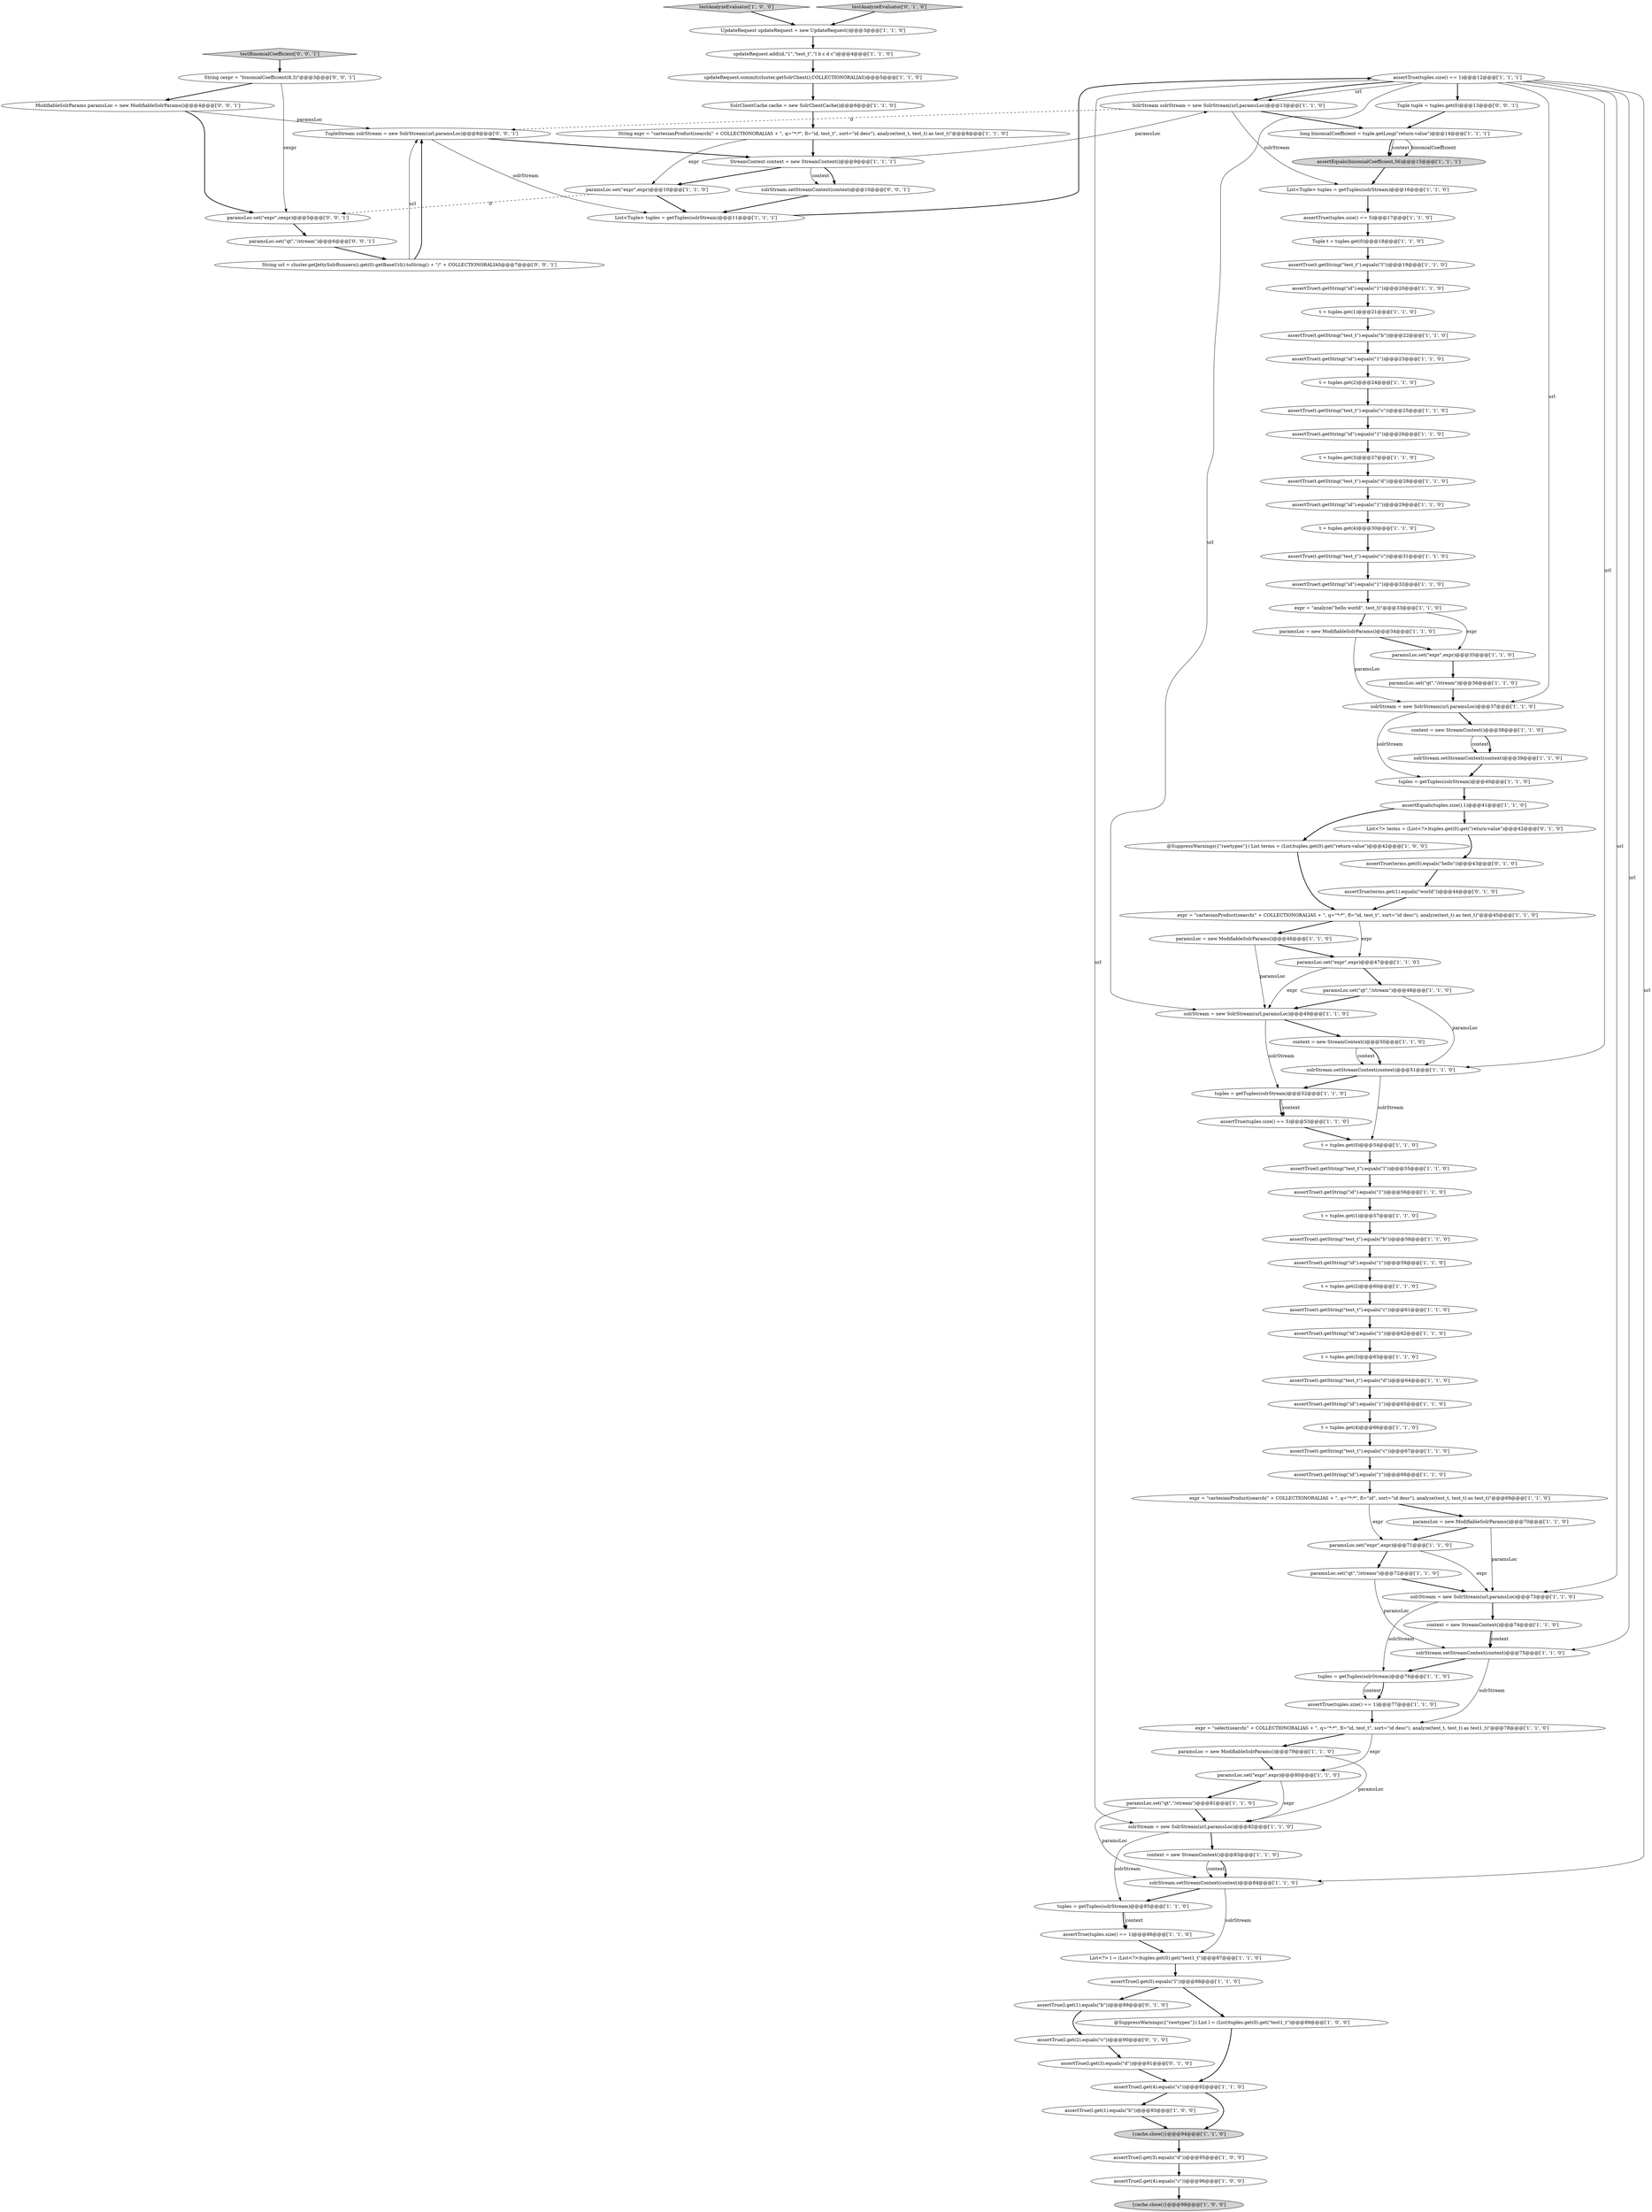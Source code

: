digraph {
55 [style = filled, label = "context = new StreamContext()@@@83@@@['1', '1', '0']", fillcolor = white, shape = ellipse image = "AAA0AAABBB1BBB"];
75 [style = filled, label = "paramsLoc.set(\"qt\",\"/stream\")@@@81@@@['1', '1', '0']", fillcolor = white, shape = ellipse image = "AAA0AAABBB1BBB"];
86 [style = filled, label = "paramsLoc.set(\"qt\",\"/stream\")@@@48@@@['1', '1', '0']", fillcolor = white, shape = ellipse image = "AAA0AAABBB1BBB"];
17 [style = filled, label = "@SuppressWarnings({\"rawtypes\"}) List terms = (List)tuples.get(0).get(\"return-value\")@@@42@@@['1', '0', '0']", fillcolor = white, shape = ellipse image = "AAA0AAABBB1BBB"];
14 [style = filled, label = "assertTrue(tuples.size() == 1)@@@77@@@['1', '1', '0']", fillcolor = white, shape = ellipse image = "AAA0AAABBB1BBB"];
0 [style = filled, label = "solrStream.setStreamContext(context)@@@51@@@['1', '1', '0']", fillcolor = white, shape = ellipse image = "AAA0AAABBB1BBB"];
96 [style = filled, label = "assertTrue(l.get(2).equals(\"c\"))@@@90@@@['0', '1', '0']", fillcolor = white, shape = ellipse image = "AAA0AAABBB2BBB"];
91 [style = filled, label = "List<?> terms = (List<?>)tuples.get(0).get(\"return-value\")@@@42@@@['0', '1', '0']", fillcolor = white, shape = ellipse image = "AAA0AAABBB2BBB"];
73 [style = filled, label = "t = tuples.get(0)@@@54@@@['1', '1', '0']", fillcolor = white, shape = ellipse image = "AAA0AAABBB1BBB"];
3 [style = filled, label = "assertTrue(tuples.size() == 5)@@@53@@@['1', '1', '0']", fillcolor = white, shape = ellipse image = "AAA0AAABBB1BBB"];
16 [style = filled, label = "paramsLoc = new ModifiableSolrParams()@@@70@@@['1', '1', '0']", fillcolor = white, shape = ellipse image = "AAA0AAABBB1BBB"];
99 [style = filled, label = "solrStream.setStreamContext(context)@@@10@@@['0', '0', '1']", fillcolor = white, shape = ellipse image = "AAA0AAABBB3BBB"];
4 [style = filled, label = "Tuple t = tuples.get(0)@@@18@@@['1', '1', '0']", fillcolor = white, shape = ellipse image = "AAA0AAABBB1BBB"];
37 [style = filled, label = "solrStream = new SolrStream(url,paramsLoc)@@@49@@@['1', '1', '0']", fillcolor = white, shape = ellipse image = "AAA0AAABBB1BBB"];
98 [style = filled, label = "testBinomialCoefficient['0', '0', '1']", fillcolor = lightgray, shape = diamond image = "AAA0AAABBB3BBB"];
61 [style = filled, label = "t = tuples.get(3)@@@27@@@['1', '1', '0']", fillcolor = white, shape = ellipse image = "AAA0AAABBB1BBB"];
65 [style = filled, label = "t = tuples.get(1)@@@21@@@['1', '1', '0']", fillcolor = white, shape = ellipse image = "AAA0AAABBB1BBB"];
2 [style = filled, label = "assertTrue(t.getString(\"test_t\").equals(\"l\"))@@@19@@@['1', '1', '0']", fillcolor = white, shape = ellipse image = "AAA0AAABBB1BBB"];
90 [style = filled, label = "tuples = getTuples(solrStream)@@@40@@@['1', '1', '0']", fillcolor = white, shape = ellipse image = "AAA0AAABBB1BBB"];
88 [style = filled, label = "expr = \"analyze(\"hello world\", test_t)\"@@@33@@@['1', '1', '0']", fillcolor = white, shape = ellipse image = "AAA0AAABBB1BBB"];
41 [style = filled, label = "context = new StreamContext()@@@50@@@['1', '1', '0']", fillcolor = white, shape = ellipse image = "AAA0AAABBB1BBB"];
66 [style = filled, label = "assertTrue(t.getString(\"id\").equals(\"1\"))@@@26@@@['1', '1', '0']", fillcolor = white, shape = ellipse image = "AAA0AAABBB1BBB"];
25 [style = filled, label = "assertTrue(l.get(1).equals(\"b\"))@@@93@@@['1', '0', '0']", fillcolor = white, shape = ellipse image = "AAA0AAABBB1BBB"];
34 [style = filled, label = "t = tuples.get(4)@@@30@@@['1', '1', '0']", fillcolor = white, shape = ellipse image = "AAA0AAABBB1BBB"];
23 [style = filled, label = "{cache.close()}@@@98@@@['1', '0', '0']", fillcolor = lightgray, shape = ellipse image = "AAA0AAABBB1BBB"];
67 [style = filled, label = "assertTrue(l.get(3).equals(\"d\"))@@@95@@@['1', '0', '0']", fillcolor = white, shape = ellipse image = "AAA0AAABBB1BBB"];
83 [style = filled, label = "StreamContext context = new StreamContext()@@@9@@@['1', '1', '1']", fillcolor = white, shape = ellipse image = "AAA0AAABBB1BBB"];
101 [style = filled, label = "String url = cluster.getJettySolrRunners().get(0).getBaseUrl().toString() + \"/\" + COLLECTIONORALIAS@@@7@@@['0', '0', '1']", fillcolor = white, shape = ellipse image = "AAA0AAABBB3BBB"];
76 [style = filled, label = "solrStream.setStreamContext(context)@@@39@@@['1', '1', '0']", fillcolor = white, shape = ellipse image = "AAA0AAABBB1BBB"];
22 [style = filled, label = "assertTrue(t.getString(\"id\").equals(\"1\"))@@@68@@@['1', '1', '0']", fillcolor = white, shape = ellipse image = "AAA0AAABBB1BBB"];
54 [style = filled, label = "t = tuples.get(3)@@@63@@@['1', '1', '0']", fillcolor = white, shape = ellipse image = "AAA0AAABBB1BBB"];
100 [style = filled, label = "Tuple tuple = tuples.get(0)@@@13@@@['0', '0', '1']", fillcolor = white, shape = ellipse image = "AAA0AAABBB3BBB"];
42 [style = filled, label = "context = new StreamContext()@@@38@@@['1', '1', '0']", fillcolor = white, shape = ellipse image = "AAA0AAABBB1BBB"];
71 [style = filled, label = "solrStream = new SolrStream(url,paramsLoc)@@@82@@@['1', '1', '0']", fillcolor = white, shape = ellipse image = "AAA0AAABBB1BBB"];
57 [style = filled, label = "assertTrue(tuples.size() == 1)@@@12@@@['1', '1', '1']", fillcolor = white, shape = ellipse image = "AAA0AAABBB1BBB"];
72 [style = filled, label = "assertTrue(l.get(4).equals(\"c\"))@@@96@@@['1', '0', '0']", fillcolor = white, shape = ellipse image = "AAA0AAABBB1BBB"];
106 [style = filled, label = "paramsLoc.set(\"expr\",cexpr)@@@5@@@['0', '0', '1']", fillcolor = white, shape = ellipse image = "AAA0AAABBB3BBB"];
10 [style = filled, label = "testAnalyzeEvaluator['1', '0', '0']", fillcolor = lightgray, shape = diamond image = "AAA0AAABBB1BBB"];
95 [style = filled, label = "testAnalyzeEvaluator['0', '1', '0']", fillcolor = lightgray, shape = diamond image = "AAA0AAABBB2BBB"];
70 [style = filled, label = "assertTrue(tuples.size() == 5)@@@17@@@['1', '1', '0']", fillcolor = white, shape = ellipse image = "AAA0AAABBB1BBB"];
60 [style = filled, label = "tuples = getTuples(solrStream)@@@85@@@['1', '1', '0']", fillcolor = white, shape = ellipse image = "AAA0AAABBB1BBB"];
19 [style = filled, label = "paramsLoc.set(\"expr\",expr)@@@71@@@['1', '1', '0']", fillcolor = white, shape = ellipse image = "AAA0AAABBB1BBB"];
31 [style = filled, label = "assertTrue(l.get(0).equals(\"l\"))@@@88@@@['1', '1', '0']", fillcolor = white, shape = ellipse image = "AAA0AAABBB1BBB"];
64 [style = filled, label = "updateRequest.commit(cluster.getSolrClient(),COLLECTIONORALIAS)@@@5@@@['1', '1', '0']", fillcolor = white, shape = ellipse image = "AAA0AAABBB1BBB"];
49 [style = filled, label = "SolrStream solrStream = new SolrStream(url,paramsLoc)@@@13@@@['1', '1', '0']", fillcolor = white, shape = ellipse image = "AAA0AAABBB1BBB"];
32 [style = filled, label = "tuples = getTuples(solrStream)@@@76@@@['1', '1', '0']", fillcolor = white, shape = ellipse image = "AAA0AAABBB1BBB"];
21 [style = filled, label = "paramsLoc.set(\"expr\",expr)@@@47@@@['1', '1', '0']", fillcolor = white, shape = ellipse image = "AAA0AAABBB1BBB"];
13 [style = filled, label = "assertTrue(t.getString(\"id\").equals(\"1\"))@@@65@@@['1', '1', '0']", fillcolor = white, shape = ellipse image = "AAA0AAABBB1BBB"];
39 [style = filled, label = "paramsLoc = new ModifiableSolrParams()@@@79@@@['1', '1', '0']", fillcolor = white, shape = ellipse image = "AAA0AAABBB1BBB"];
69 [style = filled, label = "assertTrue(t.getString(\"id\").equals(\"1\"))@@@29@@@['1', '1', '0']", fillcolor = white, shape = ellipse image = "AAA0AAABBB1BBB"];
24 [style = filled, label = "assertTrue(t.getString(\"test_t\").equals(\"d\"))@@@28@@@['1', '1', '0']", fillcolor = white, shape = ellipse image = "AAA0AAABBB1BBB"];
77 [style = filled, label = "expr = \"cartesianProduct(search(\" + COLLECTIONORALIAS + \", q=\"*:*\", fl=\"id\", sort=\"id desc\"), analyze(test_t, test_t) as test_t)\"@@@69@@@['1', '1', '0']", fillcolor = white, shape = ellipse image = "AAA0AAABBB1BBB"];
80 [style = filled, label = "expr = \"select(search(\" + COLLECTIONORALIAS + \", q=\"*:*\", fl=\"id, test_t\", sort=\"id desc\"), analyze(test_t, test_t) as test1_t)\"@@@78@@@['1', '1', '0']", fillcolor = white, shape = ellipse image = "AAA0AAABBB1BBB"];
52 [style = filled, label = "expr = \"cartesianProduct(search(\" + COLLECTIONORALIAS + \", q=\"*:*\", fl=\"id, test_t\", sort=\"id desc\"), analyze(test_t) as test_t)\"@@@45@@@['1', '1', '0']", fillcolor = white, shape = ellipse image = "AAA0AAABBB1BBB"];
78 [style = filled, label = "assertTrue(t.getString(\"test_t\").equals(\"c\"))@@@31@@@['1', '1', '0']", fillcolor = white, shape = ellipse image = "AAA0AAABBB1BBB"];
29 [style = filled, label = "solrStream = new SolrStream(url,paramsLoc)@@@73@@@['1', '1', '0']", fillcolor = white, shape = ellipse image = "AAA0AAABBB1BBB"];
20 [style = filled, label = "t = tuples.get(2)@@@24@@@['1', '1', '0']", fillcolor = white, shape = ellipse image = "AAA0AAABBB1BBB"];
11 [style = filled, label = "paramsLoc.set(\"qt\",\"/stream\")@@@36@@@['1', '1', '0']", fillcolor = white, shape = ellipse image = "AAA0AAABBB1BBB"];
8 [style = filled, label = "context = new StreamContext()@@@74@@@['1', '1', '0']", fillcolor = white, shape = ellipse image = "AAA0AAABBB1BBB"];
97 [style = filled, label = "assertTrue(l.get(1).equals(\"b\"))@@@89@@@['0', '1', '0']", fillcolor = white, shape = ellipse image = "AAA0AAABBB2BBB"];
104 [style = filled, label = "String cexpr = \"binomialCoefficient(8,3)\"@@@3@@@['0', '0', '1']", fillcolor = white, shape = ellipse image = "AAA0AAABBB3BBB"];
46 [style = filled, label = "assertTrue(t.getString(\"test_t\").equals(\"d\"))@@@64@@@['1', '1', '0']", fillcolor = white, shape = ellipse image = "AAA0AAABBB1BBB"];
79 [style = filled, label = "assertTrue(t.getString(\"test_t\").equals(\"l\"))@@@55@@@['1', '1', '0']", fillcolor = white, shape = ellipse image = "AAA0AAABBB1BBB"];
74 [style = filled, label = "assertTrue(t.getString(\"id\").equals(\"1\"))@@@56@@@['1', '1', '0']", fillcolor = white, shape = ellipse image = "AAA0AAABBB1BBB"];
27 [style = filled, label = "solrStream.setStreamContext(context)@@@75@@@['1', '1', '0']", fillcolor = white, shape = ellipse image = "AAA0AAABBB1BBB"];
18 [style = filled, label = "assertTrue(t.getString(\"id\").equals(\"1\"))@@@32@@@['1', '1', '0']", fillcolor = white, shape = ellipse image = "AAA0AAABBB1BBB"];
26 [style = filled, label = "paramsLoc.set(\"expr\",expr)@@@10@@@['1', '1', '0']", fillcolor = white, shape = ellipse image = "AAA0AAABBB1BBB"];
38 [style = filled, label = "tuples = getTuples(solrStream)@@@52@@@['1', '1', '0']", fillcolor = white, shape = ellipse image = "AAA0AAABBB1BBB"];
1 [style = filled, label = "updateRequest.add(id,\"1\",\"test_t\",\"l b c d c\")@@@4@@@['1', '1', '0']", fillcolor = white, shape = ellipse image = "AAA0AAABBB1BBB"];
6 [style = filled, label = "assertTrue(t.getString(\"test_t\").equals(\"c\"))@@@61@@@['1', '1', '0']", fillcolor = white, shape = ellipse image = "AAA0AAABBB1BBB"];
81 [style = filled, label = "assertTrue(t.getString(\"test_t\").equals(\"c\"))@@@67@@@['1', '1', '0']", fillcolor = white, shape = ellipse image = "AAA0AAABBB1BBB"];
93 [style = filled, label = "assertTrue(l.get(3).equals(\"d\"))@@@91@@@['0', '1', '0']", fillcolor = white, shape = ellipse image = "AAA0AAABBB2BBB"];
28 [style = filled, label = "t = tuples.get(1)@@@57@@@['1', '1', '0']", fillcolor = white, shape = ellipse image = "AAA0AAABBB1BBB"];
68 [style = filled, label = "List<Tuple> tuples = getTuples(solrStream)@@@16@@@['1', '1', '0']", fillcolor = white, shape = ellipse image = "AAA0AAABBB1BBB"];
43 [style = filled, label = "SolrClientCache cache = new SolrClientCache()@@@6@@@['1', '1', '0']", fillcolor = white, shape = ellipse image = "AAA0AAABBB1BBB"];
12 [style = filled, label = "paramsLoc.set(\"qt\",\"/stream\")@@@72@@@['1', '1', '0']", fillcolor = white, shape = ellipse image = "AAA0AAABBB1BBB"];
40 [style = filled, label = "assertTrue(t.getString(\"id\").equals(\"1\"))@@@59@@@['1', '1', '0']", fillcolor = white, shape = ellipse image = "AAA0AAABBB1BBB"];
45 [style = filled, label = "List<Tuple> tuples = getTuples(solrStream)@@@11@@@['1', '1', '1']", fillcolor = white, shape = ellipse image = "AAA0AAABBB1BBB"];
5 [style = filled, label = "List<?> l = (List<?>)tuples.get(0).get(\"test1_t\")@@@87@@@['1', '1', '0']", fillcolor = white, shape = ellipse image = "AAA0AAABBB1BBB"];
105 [style = filled, label = "paramsLoc.set(\"qt\",\"/stream\")@@@6@@@['0', '0', '1']", fillcolor = white, shape = ellipse image = "AAA0AAABBB3BBB"];
50 [style = filled, label = "paramsLoc = new ModifiableSolrParams()@@@46@@@['1', '1', '0']", fillcolor = white, shape = ellipse image = "AAA0AAABBB1BBB"];
84 [style = filled, label = "assertEquals(tuples.size(),1)@@@41@@@['1', '1', '0']", fillcolor = white, shape = ellipse image = "AAA0AAABBB1BBB"];
30 [style = filled, label = "assertTrue(t.getString(\"id\").equals(\"1\"))@@@20@@@['1', '1', '0']", fillcolor = white, shape = ellipse image = "AAA0AAABBB1BBB"];
89 [style = filled, label = "assertTrue(t.getString(\"test_t\").equals(\"b\"))@@@58@@@['1', '1', '0']", fillcolor = white, shape = ellipse image = "AAA0AAABBB1BBB"];
103 [style = filled, label = "ModifiableSolrParams paramsLoc = new ModifiableSolrParams()@@@4@@@['0', '0', '1']", fillcolor = white, shape = ellipse image = "AAA0AAABBB3BBB"];
48 [style = filled, label = "solrStream = new SolrStream(url,paramsLoc)@@@37@@@['1', '1', '0']", fillcolor = white, shape = ellipse image = "AAA0AAABBB1BBB"];
63 [style = filled, label = "String expr = \"cartesianProduct(search(\" + COLLECTIONORALIAS + \", q=\"*:*\", fl=\"id, test_t\", sort=\"id desc\"), analyze(test_t, test_t) as test_t)\"@@@8@@@['1', '1', '0']", fillcolor = white, shape = ellipse image = "AAA0AAABBB1BBB"];
82 [style = filled, label = "t = tuples.get(4)@@@66@@@['1', '1', '0']", fillcolor = white, shape = ellipse image = "AAA0AAABBB1BBB"];
47 [style = filled, label = "UpdateRequest updateRequest = new UpdateRequest()@@@3@@@['1', '1', '0']", fillcolor = white, shape = ellipse image = "AAA0AAABBB1BBB"];
58 [style = filled, label = "assertTrue(t.getString(\"test_t\").equals(\"b\"))@@@22@@@['1', '1', '0']", fillcolor = white, shape = ellipse image = "AAA0AAABBB1BBB"];
94 [style = filled, label = "assertTrue(terms.get(0).equals(\"hello\"))@@@43@@@['0', '1', '0']", fillcolor = white, shape = ellipse image = "AAA0AAABBB2BBB"];
51 [style = filled, label = "assertTrue(t.getString(\"id\").equals(\"1\"))@@@23@@@['1', '1', '0']", fillcolor = white, shape = ellipse image = "AAA0AAABBB1BBB"];
15 [style = filled, label = "@SuppressWarnings({\"rawtypes\"}) List l = (List)tuples.get(0).get(\"test1_t\")@@@89@@@['1', '0', '0']", fillcolor = white, shape = ellipse image = "AAA0AAABBB1BBB"];
92 [style = filled, label = "assertTrue(terms.get(1).equals(\"world\"))@@@44@@@['0', '1', '0']", fillcolor = white, shape = ellipse image = "AAA0AAABBB2BBB"];
9 [style = filled, label = "{cache.close()}@@@94@@@['1', '1', '0']", fillcolor = lightgray, shape = ellipse image = "AAA0AAABBB1BBB"];
102 [style = filled, label = "TupleStream solrStream = new SolrStream(url,paramsLoc)@@@8@@@['0', '0', '1']", fillcolor = white, shape = ellipse image = "AAA0AAABBB3BBB"];
36 [style = filled, label = "paramsLoc.set(\"expr\",expr)@@@35@@@['1', '1', '0']", fillcolor = white, shape = ellipse image = "AAA0AAABBB1BBB"];
87 [style = filled, label = "paramsLoc.set(\"expr\",expr)@@@80@@@['1', '1', '0']", fillcolor = white, shape = ellipse image = "AAA0AAABBB1BBB"];
56 [style = filled, label = "assertTrue(t.getString(\"test_t\").equals(\"c\"))@@@25@@@['1', '1', '0']", fillcolor = white, shape = ellipse image = "AAA0AAABBB1BBB"];
62 [style = filled, label = "t = tuples.get(2)@@@60@@@['1', '1', '0']", fillcolor = white, shape = ellipse image = "AAA0AAABBB1BBB"];
59 [style = filled, label = "assertTrue(l.get(4).equals(\"c\"))@@@92@@@['1', '1', '0']", fillcolor = white, shape = ellipse image = "AAA0AAABBB1BBB"];
44 [style = filled, label = "assertTrue(t.getString(\"id\").equals(\"1\"))@@@62@@@['1', '1', '0']", fillcolor = white, shape = ellipse image = "AAA0AAABBB1BBB"];
33 [style = filled, label = "solrStream.setStreamContext(context)@@@84@@@['1', '1', '0']", fillcolor = white, shape = ellipse image = "AAA0AAABBB1BBB"];
53 [style = filled, label = "assertEquals(binomialCoefficient,56)@@@15@@@['1', '1', '1']", fillcolor = lightgray, shape = ellipse image = "AAA0AAABBB1BBB"];
85 [style = filled, label = "paramsLoc = new ModifiableSolrParams()@@@34@@@['1', '1', '0']", fillcolor = white, shape = ellipse image = "AAA0AAABBB1BBB"];
7 [style = filled, label = "assertTrue(tuples.size() == 1)@@@86@@@['1', '1', '0']", fillcolor = white, shape = ellipse image = "AAA0AAABBB1BBB"];
35 [style = filled, label = "long binomialCoefficient = tuple.getLong(\"return-value\")@@@14@@@['1', '1', '1']", fillcolor = white, shape = ellipse image = "AAA0AAABBB1BBB"];
71->60 [style = solid, label="solrStream"];
57->37 [style = solid, label="url"];
8->27 [style = solid, label="context"];
10->47 [style = bold, label=""];
75->71 [style = bold, label=""];
29->8 [style = bold, label=""];
84->17 [style = bold, label=""];
93->59 [style = bold, label=""];
103->102 [style = solid, label="paramsLoc"];
40->62 [style = bold, label=""];
83->99 [style = bold, label=""];
27->32 [style = bold, label=""];
99->45 [style = bold, label=""];
21->86 [style = bold, label=""];
4->2 [style = bold, label=""];
77->19 [style = solid, label="expr"];
55->33 [style = solid, label="context"];
65->58 [style = bold, label=""];
83->49 [style = solid, label="paramsLoc"];
60->7 [style = solid, label="context"];
33->5 [style = solid, label="solrStream"];
26->106 [style = dashed, label="0"];
66->61 [style = bold, label=""];
20->56 [style = bold, label=""];
35->53 [style = solid, label="context"];
31->97 [style = bold, label=""];
48->90 [style = solid, label="solrStream"];
74->28 [style = bold, label=""];
102->45 [style = solid, label="solrStream"];
59->9 [style = bold, label=""];
39->87 [style = bold, label=""];
17->52 [style = bold, label=""];
54->46 [style = bold, label=""];
32->14 [style = solid, label="context"];
64->43 [style = bold, label=""];
80->87 [style = solid, label="expr"];
68->70 [style = bold, label=""];
28->89 [style = bold, label=""];
43->63 [style = bold, label=""];
21->37 [style = solid, label="expr"];
22->77 [style = bold, label=""];
29->32 [style = solid, label="solrStream"];
39->71 [style = solid, label="paramsLoc"];
47->1 [style = bold, label=""];
72->23 [style = bold, label=""];
42->76 [style = solid, label="context"];
70->4 [style = bold, label=""];
59->25 [style = bold, label=""];
69->34 [style = bold, label=""];
79->74 [style = bold, label=""];
84->91 [style = bold, label=""];
101->102 [style = solid, label="url"];
0->38 [style = bold, label=""];
49->35 [style = bold, label=""];
83->99 [style = solid, label="context"];
3->73 [style = bold, label=""];
8->27 [style = bold, label=""];
5->31 [style = bold, label=""];
19->29 [style = solid, label="expr"];
57->29 [style = solid, label="url"];
57->49 [style = solid, label="url"];
57->71 [style = solid, label="url"];
16->29 [style = solid, label="paramsLoc"];
90->84 [style = bold, label=""];
6->44 [style = bold, label=""];
89->40 [style = bold, label=""];
86->37 [style = bold, label=""];
57->49 [style = bold, label=""];
101->102 [style = bold, label=""];
26->45 [style = bold, label=""];
12->29 [style = bold, label=""];
25->9 [style = bold, label=""];
94->92 [style = bold, label=""];
86->0 [style = solid, label="paramsLoc"];
0->73 [style = solid, label="solrStream"];
102->83 [style = bold, label=""];
24->69 [style = bold, label=""];
15->59 [style = bold, label=""];
57->27 [style = solid, label="url"];
88->36 [style = solid, label="expr"];
31->15 [style = bold, label=""];
9->67 [style = bold, label=""];
85->36 [style = bold, label=""];
81->22 [style = bold, label=""];
57->48 [style = solid, label="url"];
33->60 [style = bold, label=""];
106->105 [style = bold, label=""];
63->83 [style = bold, label=""];
37->41 [style = bold, label=""];
48->42 [style = bold, label=""];
78->18 [style = bold, label=""];
62->6 [style = bold, label=""];
87->75 [style = bold, label=""];
57->33 [style = solid, label="url"];
103->106 [style = bold, label=""];
16->19 [style = bold, label=""];
32->14 [style = bold, label=""];
41->0 [style = bold, label=""];
67->72 [style = bold, label=""];
34->78 [style = bold, label=""];
97->96 [style = bold, label=""];
12->27 [style = solid, label="paramsLoc"];
88->85 [style = bold, label=""];
57->0 [style = solid, label="url"];
100->35 [style = bold, label=""];
96->93 [style = bold, label=""];
85->48 [style = solid, label="paramsLoc"];
41->0 [style = solid, label="context"];
49->102 [style = dashed, label="0"];
37->38 [style = solid, label="solrStream"];
71->55 [style = bold, label=""];
35->53 [style = solid, label="binomialCoefficient"];
36->11 [style = bold, label=""];
7->5 [style = bold, label=""];
55->33 [style = bold, label=""];
51->20 [style = bold, label=""];
50->37 [style = solid, label="paramsLoc"];
35->53 [style = bold, label=""];
83->26 [style = bold, label=""];
82->81 [style = bold, label=""];
91->94 [style = bold, label=""];
45->57 [style = bold, label=""];
76->90 [style = bold, label=""];
46->13 [style = bold, label=""];
104->103 [style = bold, label=""];
95->47 [style = bold, label=""];
42->76 [style = bold, label=""];
80->39 [style = bold, label=""];
57->100 [style = bold, label=""];
1->64 [style = bold, label=""];
18->88 [style = bold, label=""];
53->68 [style = bold, label=""];
105->101 [style = bold, label=""];
52->21 [style = solid, label="expr"];
11->48 [style = bold, label=""];
75->33 [style = solid, label="paramsLoc"];
52->50 [style = bold, label=""];
104->106 [style = solid, label="cexpr"];
56->66 [style = bold, label=""];
50->21 [style = bold, label=""];
87->71 [style = solid, label="expr"];
49->68 [style = solid, label="solrStream"];
98->104 [style = bold, label=""];
38->3 [style = bold, label=""];
38->3 [style = solid, label="context"];
77->16 [style = bold, label=""];
61->24 [style = bold, label=""];
13->82 [style = bold, label=""];
27->80 [style = solid, label="solrStream"];
58->51 [style = bold, label=""];
2->30 [style = bold, label=""];
14->80 [style = bold, label=""];
44->54 [style = bold, label=""];
30->65 [style = bold, label=""];
73->79 [style = bold, label=""];
19->12 [style = bold, label=""];
60->7 [style = bold, label=""];
92->52 [style = bold, label=""];
63->26 [style = solid, label="expr"];
}
